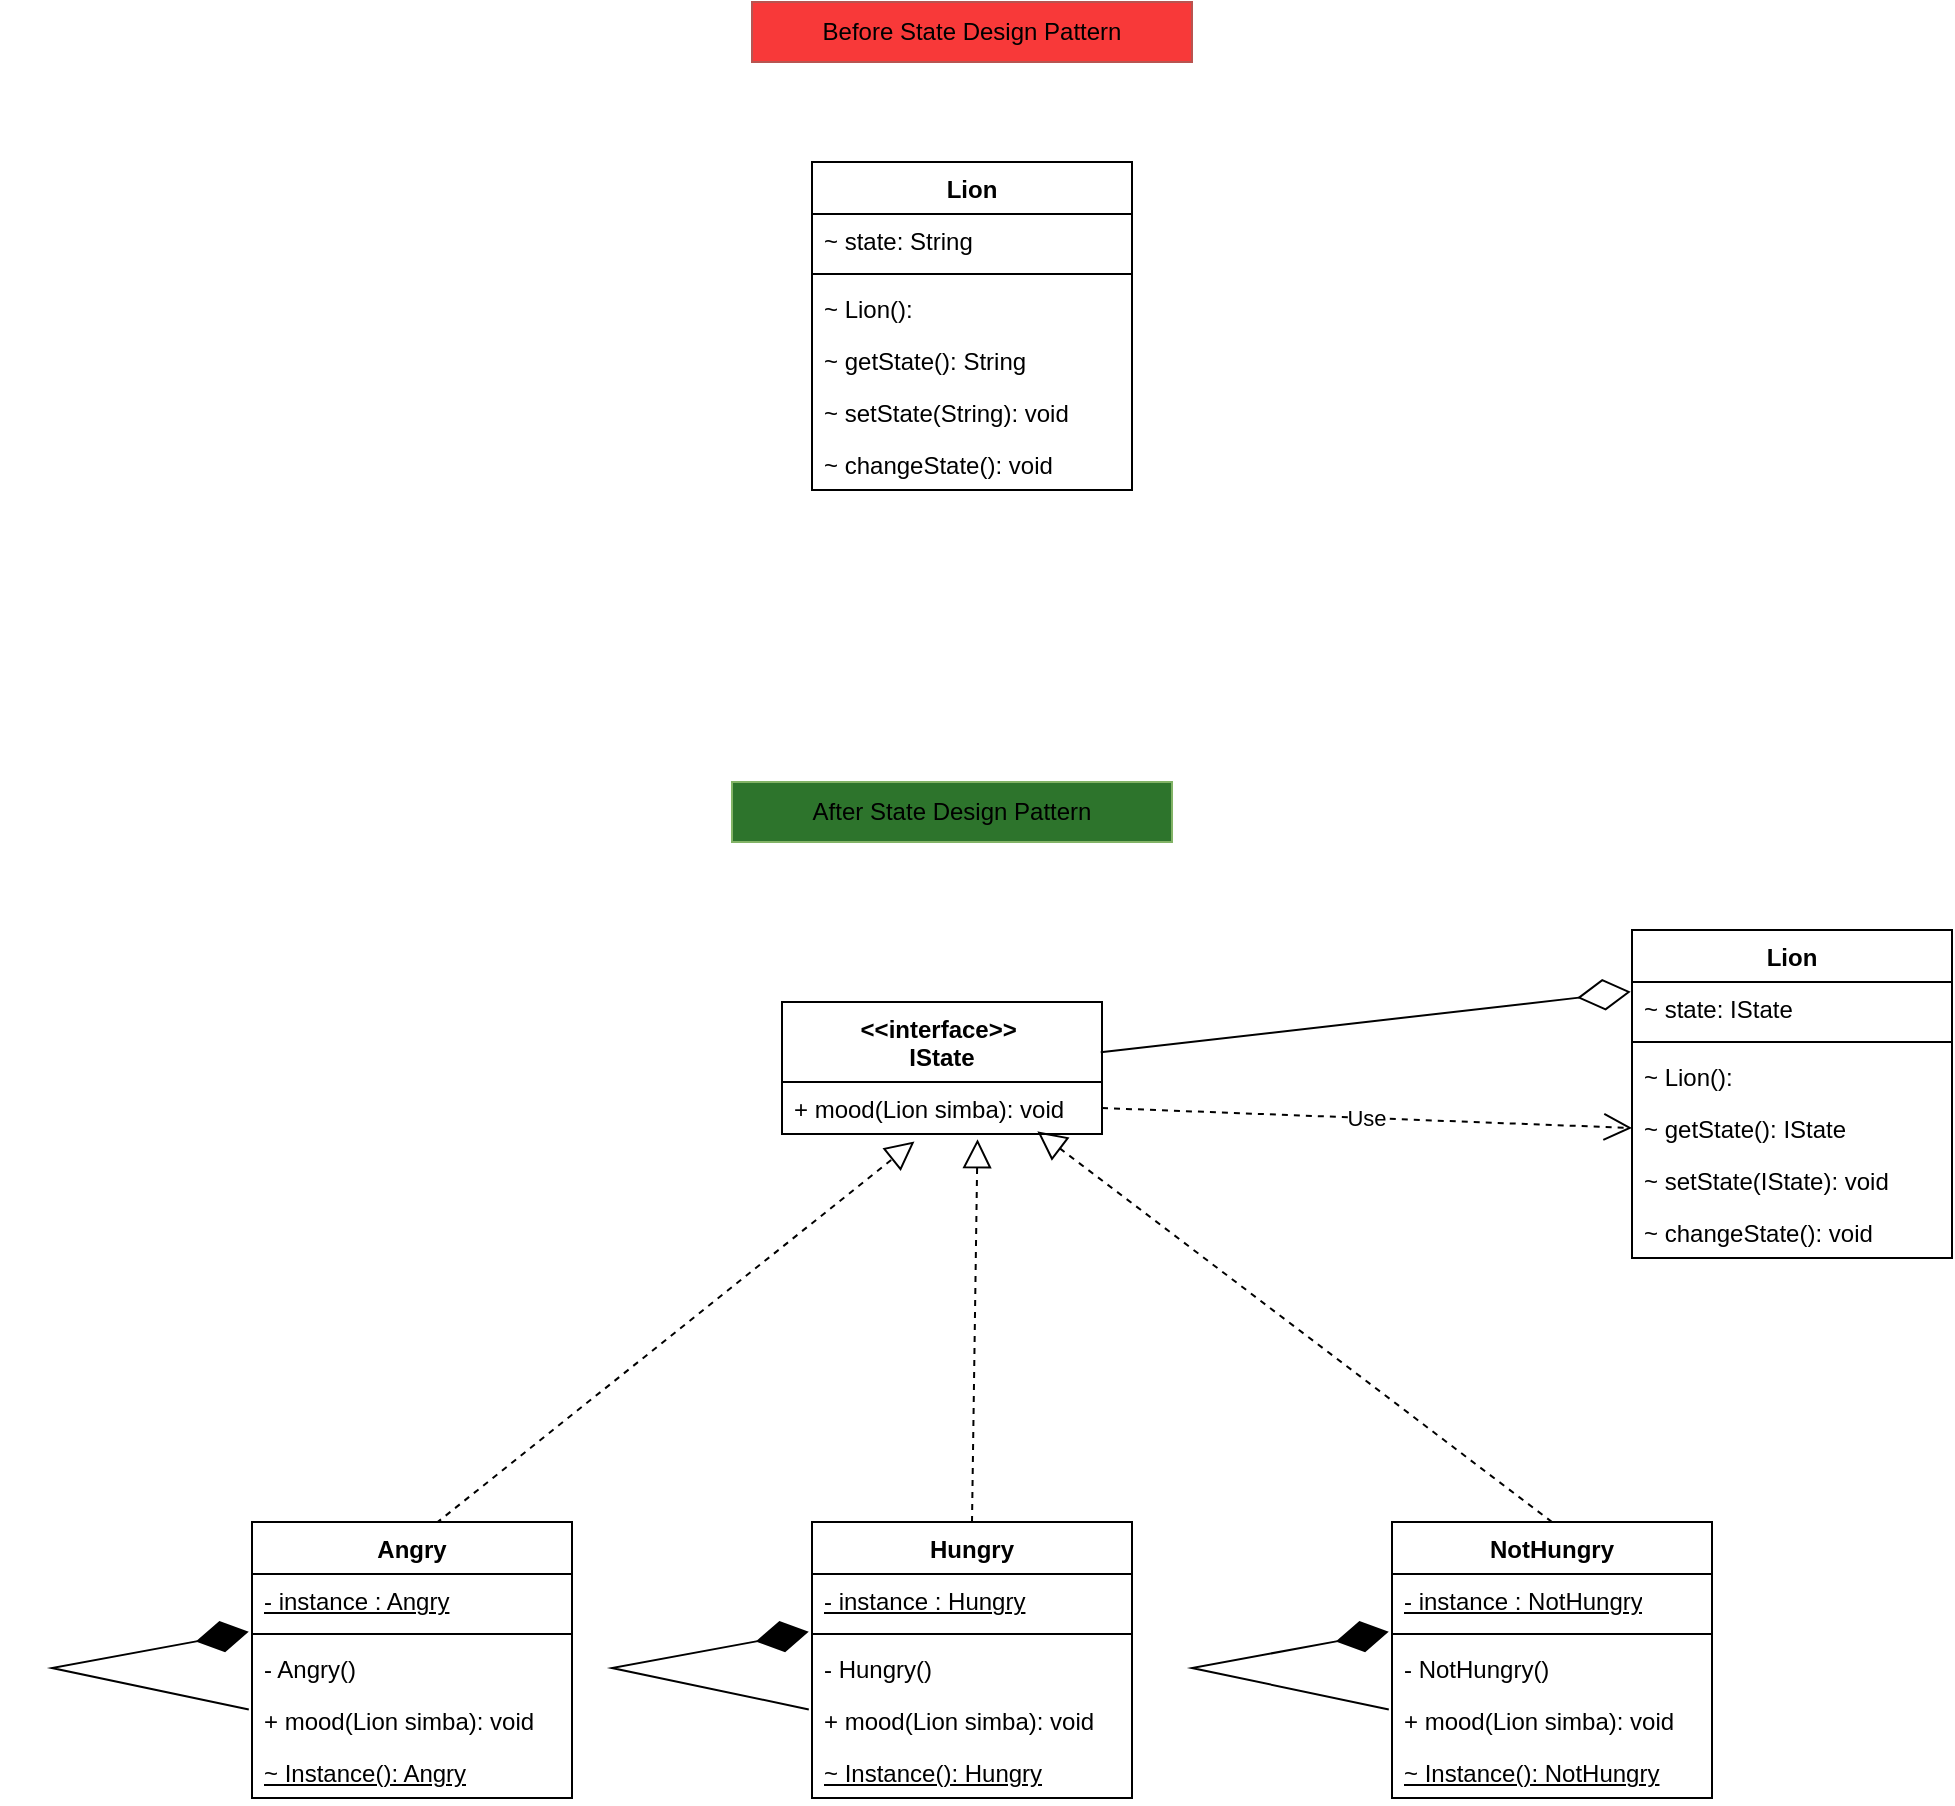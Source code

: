 <mxfile version="28.2.5">
  <diagram name="Page-1" id="xQjASvWwRrLRSbFjwTUn">
    <mxGraphModel dx="2076" dy="1231" grid="1" gridSize="10" guides="1" tooltips="1" connect="1" arrows="1" fold="1" page="1" pageScale="1" pageWidth="1169" pageHeight="1654" math="0" shadow="0">
      <root>
        <mxCell id="0" />
        <mxCell id="1" parent="0" />
        <mxCell id="s60wOimAXKAUEVSBfMwY-1" value="Lion" style="swimlane;fontStyle=1;align=center;verticalAlign=top;childLayout=stackLayout;horizontal=1;startSize=26;horizontalStack=0;resizeParent=1;resizeParentMax=0;resizeLast=0;collapsible=1;marginBottom=0;whiteSpace=wrap;html=1;" vertex="1" parent="1">
          <mxGeometry x="440" y="200" width="160" height="164" as="geometry" />
        </mxCell>
        <mxCell id="s60wOimAXKAUEVSBfMwY-2" value="~ state: String" style="text;strokeColor=none;fillColor=none;align=left;verticalAlign=top;spacingLeft=4;spacingRight=4;overflow=hidden;rotatable=0;points=[[0,0.5],[1,0.5]];portConstraint=eastwest;whiteSpace=wrap;html=1;" vertex="1" parent="s60wOimAXKAUEVSBfMwY-1">
          <mxGeometry y="26" width="160" height="26" as="geometry" />
        </mxCell>
        <mxCell id="s60wOimAXKAUEVSBfMwY-3" value="" style="line;strokeWidth=1;fillColor=none;align=left;verticalAlign=middle;spacingTop=-1;spacingLeft=3;spacingRight=3;rotatable=0;labelPosition=right;points=[];portConstraint=eastwest;strokeColor=inherit;" vertex="1" parent="s60wOimAXKAUEVSBfMwY-1">
          <mxGeometry y="52" width="160" height="8" as="geometry" />
        </mxCell>
        <mxCell id="s60wOimAXKAUEVSBfMwY-4" value="~ Lion():&amp;nbsp;" style="text;strokeColor=none;fillColor=none;align=left;verticalAlign=top;spacingLeft=4;spacingRight=4;overflow=hidden;rotatable=0;points=[[0,0.5],[1,0.5]];portConstraint=eastwest;whiteSpace=wrap;html=1;" vertex="1" parent="s60wOimAXKAUEVSBfMwY-1">
          <mxGeometry y="60" width="160" height="26" as="geometry" />
        </mxCell>
        <mxCell id="s60wOimAXKAUEVSBfMwY-5" value="~ getState(): String&amp;nbsp;" style="text;strokeColor=none;fillColor=none;align=left;verticalAlign=top;spacingLeft=4;spacingRight=4;overflow=hidden;rotatable=0;points=[[0,0.5],[1,0.5]];portConstraint=eastwest;whiteSpace=wrap;html=1;" vertex="1" parent="s60wOimAXKAUEVSBfMwY-1">
          <mxGeometry y="86" width="160" height="26" as="geometry" />
        </mxCell>
        <mxCell id="s60wOimAXKAUEVSBfMwY-6" value="~ setState(String): void&amp;nbsp;" style="text;strokeColor=none;fillColor=none;align=left;verticalAlign=top;spacingLeft=4;spacingRight=4;overflow=hidden;rotatable=0;points=[[0,0.5],[1,0.5]];portConstraint=eastwest;whiteSpace=wrap;html=1;" vertex="1" parent="s60wOimAXKAUEVSBfMwY-1">
          <mxGeometry y="112" width="160" height="26" as="geometry" />
        </mxCell>
        <mxCell id="s60wOimAXKAUEVSBfMwY-7" value="~ changeState(): void&amp;nbsp;" style="text;strokeColor=none;fillColor=none;align=left;verticalAlign=top;spacingLeft=4;spacingRight=4;overflow=hidden;rotatable=0;points=[[0,0.5],[1,0.5]];portConstraint=eastwest;whiteSpace=wrap;html=1;" vertex="1" parent="s60wOimAXKAUEVSBfMwY-1">
          <mxGeometry y="138" width="160" height="26" as="geometry" />
        </mxCell>
        <mxCell id="s60wOimAXKAUEVSBfMwY-8" value="Before State Design Pattern" style="text;html=1;align=center;verticalAlign=middle;whiteSpace=wrap;rounded=0;fillColor=#F83939;strokeColor=#b85450;" vertex="1" parent="1">
          <mxGeometry x="410" y="120" width="220" height="30" as="geometry" />
        </mxCell>
        <mxCell id="s60wOimAXKAUEVSBfMwY-9" value="After State Design Pattern" style="text;html=1;align=center;verticalAlign=middle;whiteSpace=wrap;rounded=0;fillColor=#2D742C;strokeColor=#82b366;" vertex="1" parent="1">
          <mxGeometry x="400" y="510" width="220" height="30" as="geometry" />
        </mxCell>
        <mxCell id="s60wOimAXKAUEVSBfMwY-10" value="Lion" style="swimlane;fontStyle=1;align=center;verticalAlign=top;childLayout=stackLayout;horizontal=1;startSize=26;horizontalStack=0;resizeParent=1;resizeParentMax=0;resizeLast=0;collapsible=1;marginBottom=0;whiteSpace=wrap;html=1;" vertex="1" parent="1">
          <mxGeometry x="850" y="584" width="160" height="164" as="geometry" />
        </mxCell>
        <mxCell id="s60wOimAXKAUEVSBfMwY-11" value="~ state: IState" style="text;strokeColor=none;fillColor=none;align=left;verticalAlign=top;spacingLeft=4;spacingRight=4;overflow=hidden;rotatable=0;points=[[0,0.5],[1,0.5]];portConstraint=eastwest;whiteSpace=wrap;html=1;" vertex="1" parent="s60wOimAXKAUEVSBfMwY-10">
          <mxGeometry y="26" width="160" height="26" as="geometry" />
        </mxCell>
        <mxCell id="s60wOimAXKAUEVSBfMwY-12" value="" style="line;strokeWidth=1;fillColor=none;align=left;verticalAlign=middle;spacingTop=-1;spacingLeft=3;spacingRight=3;rotatable=0;labelPosition=right;points=[];portConstraint=eastwest;strokeColor=inherit;" vertex="1" parent="s60wOimAXKAUEVSBfMwY-10">
          <mxGeometry y="52" width="160" height="8" as="geometry" />
        </mxCell>
        <mxCell id="s60wOimAXKAUEVSBfMwY-13" value="~ Lion():&amp;nbsp;" style="text;strokeColor=none;fillColor=none;align=left;verticalAlign=top;spacingLeft=4;spacingRight=4;overflow=hidden;rotatable=0;points=[[0,0.5],[1,0.5]];portConstraint=eastwest;whiteSpace=wrap;html=1;" vertex="1" parent="s60wOimAXKAUEVSBfMwY-10">
          <mxGeometry y="60" width="160" height="26" as="geometry" />
        </mxCell>
        <mxCell id="s60wOimAXKAUEVSBfMwY-14" value="~ getState(): IState" style="text;strokeColor=none;fillColor=none;align=left;verticalAlign=top;spacingLeft=4;spacingRight=4;overflow=hidden;rotatable=0;points=[[0,0.5],[1,0.5]];portConstraint=eastwest;whiteSpace=wrap;html=1;" vertex="1" parent="s60wOimAXKAUEVSBfMwY-10">
          <mxGeometry y="86" width="160" height="26" as="geometry" />
        </mxCell>
        <mxCell id="s60wOimAXKAUEVSBfMwY-15" value="~ setState(IState): void&amp;nbsp;" style="text;strokeColor=none;fillColor=none;align=left;verticalAlign=top;spacingLeft=4;spacingRight=4;overflow=hidden;rotatable=0;points=[[0,0.5],[1,0.5]];portConstraint=eastwest;whiteSpace=wrap;html=1;" vertex="1" parent="s60wOimAXKAUEVSBfMwY-10">
          <mxGeometry y="112" width="160" height="26" as="geometry" />
        </mxCell>
        <mxCell id="s60wOimAXKAUEVSBfMwY-16" value="~ changeState(): void&amp;nbsp;" style="text;strokeColor=none;fillColor=none;align=left;verticalAlign=top;spacingLeft=4;spacingRight=4;overflow=hidden;rotatable=0;points=[[0,0.5],[1,0.5]];portConstraint=eastwest;whiteSpace=wrap;html=1;" vertex="1" parent="s60wOimAXKAUEVSBfMwY-10">
          <mxGeometry y="138" width="160" height="26" as="geometry" />
        </mxCell>
        <mxCell id="s60wOimAXKAUEVSBfMwY-17" value="&amp;lt;&amp;lt;interface&amp;gt;&amp;gt;&amp;nbsp;&lt;div&gt;IState&lt;/div&gt;" style="swimlane;fontStyle=1;align=center;verticalAlign=top;childLayout=stackLayout;horizontal=1;startSize=40;horizontalStack=0;resizeParent=1;resizeParentMax=0;resizeLast=0;collapsible=1;marginBottom=0;whiteSpace=wrap;html=1;" vertex="1" parent="1">
          <mxGeometry x="425" y="620" width="160" height="66" as="geometry" />
        </mxCell>
        <mxCell id="s60wOimAXKAUEVSBfMwY-18" value="+ mood(Lion simba): void" style="text;strokeColor=none;fillColor=none;align=left;verticalAlign=top;spacingLeft=4;spacingRight=4;overflow=hidden;rotatable=0;points=[[0,0.5],[1,0.5]];portConstraint=eastwest;whiteSpace=wrap;html=1;" vertex="1" parent="s60wOimAXKAUEVSBfMwY-17">
          <mxGeometry y="40" width="160" height="26" as="geometry" />
        </mxCell>
        <mxCell id="s60wOimAXKAUEVSBfMwY-26" value="" style="endArrow=block;dashed=1;endFill=0;endSize=12;html=1;rounded=0;exitX=0.576;exitY=0.004;exitDx=0;exitDy=0;exitPerimeter=0;entryX=0.414;entryY=1.143;entryDx=0;entryDy=0;entryPerimeter=0;" edge="1" parent="1" source="s60wOimAXKAUEVSBfMwY-29" target="s60wOimAXKAUEVSBfMwY-18">
          <mxGeometry width="160" relative="1" as="geometry">
            <mxPoint x="148.48" y="747.14" as="sourcePoint" />
            <mxPoint x="330" y="710" as="targetPoint" />
          </mxGeometry>
        </mxCell>
        <mxCell id="s60wOimAXKAUEVSBfMwY-27" value="" style="endArrow=block;dashed=1;endFill=0;endSize=12;html=1;rounded=0;exitX=0.5;exitY=0;exitDx=0;exitDy=0;entryX=0.611;entryY=1.099;entryDx=0;entryDy=0;entryPerimeter=0;" edge="1" parent="1" source="s60wOimAXKAUEVSBfMwY-45" target="s60wOimAXKAUEVSBfMwY-18">
          <mxGeometry width="160" relative="1" as="geometry">
            <mxPoint x="500" y="892" as="sourcePoint" />
            <mxPoint x="261" y="690" as="targetPoint" />
          </mxGeometry>
        </mxCell>
        <mxCell id="s60wOimAXKAUEVSBfMwY-28" value="" style="endArrow=diamondThin;endFill=0;endSize=24;html=1;rounded=0;entryX=-0.004;entryY=0.187;entryDx=0;entryDy=0;entryPerimeter=0;exitX=0.996;exitY=0.381;exitDx=0;exitDy=0;exitPerimeter=0;" edge="1" parent="1" source="s60wOimAXKAUEVSBfMwY-17" target="s60wOimAXKAUEVSBfMwY-11">
          <mxGeometry width="160" relative="1" as="geometry">
            <mxPoint x="270" y="710" as="sourcePoint" />
            <mxPoint x="430" y="710" as="targetPoint" />
          </mxGeometry>
        </mxCell>
        <mxCell id="s60wOimAXKAUEVSBfMwY-29" value="Angry" style="swimlane;fontStyle=1;align=center;verticalAlign=top;childLayout=stackLayout;horizontal=1;startSize=26;horizontalStack=0;resizeParent=1;resizeParentMax=0;resizeLast=0;collapsible=1;marginBottom=0;whiteSpace=wrap;html=1;" vertex="1" parent="1">
          <mxGeometry x="160" y="880" width="160" height="138" as="geometry" />
        </mxCell>
        <mxCell id="s60wOimAXKAUEVSBfMwY-30" value="&lt;u&gt;- instance : Angry&lt;/u&gt;" style="text;strokeColor=none;fillColor=none;align=left;verticalAlign=top;spacingLeft=4;spacingRight=4;overflow=hidden;rotatable=0;points=[[0,0.5],[1,0.5]];portConstraint=eastwest;whiteSpace=wrap;html=1;" vertex="1" parent="s60wOimAXKAUEVSBfMwY-29">
          <mxGeometry y="26" width="160" height="26" as="geometry" />
        </mxCell>
        <mxCell id="s60wOimAXKAUEVSBfMwY-31" value="" style="line;strokeWidth=1;fillColor=none;align=left;verticalAlign=middle;spacingTop=-1;spacingLeft=3;spacingRight=3;rotatable=0;labelPosition=right;points=[];portConstraint=eastwest;strokeColor=inherit;" vertex="1" parent="s60wOimAXKAUEVSBfMwY-29">
          <mxGeometry y="52" width="160" height="8" as="geometry" />
        </mxCell>
        <mxCell id="s60wOimAXKAUEVSBfMwY-32" value="- Angry()" style="text;strokeColor=none;fillColor=none;align=left;verticalAlign=top;spacingLeft=4;spacingRight=4;overflow=hidden;rotatable=0;points=[[0,0.5],[1,0.5]];portConstraint=eastwest;whiteSpace=wrap;html=1;" vertex="1" parent="s60wOimAXKAUEVSBfMwY-29">
          <mxGeometry y="60" width="160" height="26" as="geometry" />
        </mxCell>
        <mxCell id="s60wOimAXKAUEVSBfMwY-33" value="+ mood(Lion simba): void" style="text;strokeColor=none;fillColor=none;align=left;verticalAlign=top;spacingLeft=4;spacingRight=4;overflow=hidden;rotatable=0;points=[[0,0.5],[1,0.5]];portConstraint=eastwest;whiteSpace=wrap;html=1;" vertex="1" parent="s60wOimAXKAUEVSBfMwY-29">
          <mxGeometry y="86" width="160" height="26" as="geometry" />
        </mxCell>
        <mxCell id="s60wOimAXKAUEVSBfMwY-34" value="&lt;u&gt;~ Instance(): Angry&lt;/u&gt;" style="text;strokeColor=none;fillColor=none;align=left;verticalAlign=top;spacingLeft=4;spacingRight=4;overflow=hidden;rotatable=0;points=[[0,0.5],[1,0.5]];portConstraint=eastwest;whiteSpace=wrap;html=1;" vertex="1" parent="s60wOimAXKAUEVSBfMwY-29">
          <mxGeometry y="112" width="160" height="26" as="geometry" />
        </mxCell>
        <mxCell id="s60wOimAXKAUEVSBfMwY-35" value="" style="endArrow=diamondThin;endFill=1;endSize=24;html=1;rounded=0;entryX=-0.01;entryY=-0.198;entryDx=0;entryDy=0;exitX=-0.01;exitY=0.297;exitDx=0;exitDy=0;entryPerimeter=0;exitPerimeter=0;" edge="1" parent="s60wOimAXKAUEVSBfMwY-29" source="s60wOimAXKAUEVSBfMwY-33" target="s60wOimAXKAUEVSBfMwY-32">
          <mxGeometry width="160" relative="1" as="geometry">
            <mxPoint x="235" y="172" as="sourcePoint" />
            <mxPoint x="325" y="132" as="targetPoint" />
            <Array as="points">
              <mxPoint x="-100" y="73" />
            </Array>
          </mxGeometry>
        </mxCell>
        <mxCell id="s60wOimAXKAUEVSBfMwY-36" value="Use" style="endArrow=open;endSize=12;dashed=1;html=1;rounded=0;exitX=1;exitY=0.5;exitDx=0;exitDy=0;entryX=0;entryY=0.5;entryDx=0;entryDy=0;" edge="1" parent="1" source="s60wOimAXKAUEVSBfMwY-18" target="s60wOimAXKAUEVSBfMwY-14">
          <mxGeometry width="160" relative="1" as="geometry">
            <mxPoint x="319" y="898" as="sourcePoint" />
            <mxPoint x="540" y="670" as="targetPoint" />
          </mxGeometry>
        </mxCell>
        <mxCell id="s60wOimAXKAUEVSBfMwY-44" value="" style="endArrow=block;dashed=1;endFill=0;endSize=12;html=1;rounded=0;exitX=0.5;exitY=0;exitDx=0;exitDy=0;entryX=0.798;entryY=0.949;entryDx=0;entryDy=0;entryPerimeter=0;" edge="1" parent="1" source="s60wOimAXKAUEVSBfMwY-52" target="s60wOimAXKAUEVSBfMwY-18">
          <mxGeometry width="160" relative="1" as="geometry">
            <mxPoint x="800" y="900" as="sourcePoint" />
            <mxPoint x="620" y="960" as="targetPoint" />
          </mxGeometry>
        </mxCell>
        <mxCell id="s60wOimAXKAUEVSBfMwY-45" value="Hungry" style="swimlane;fontStyle=1;align=center;verticalAlign=top;childLayout=stackLayout;horizontal=1;startSize=26;horizontalStack=0;resizeParent=1;resizeParentMax=0;resizeLast=0;collapsible=1;marginBottom=0;whiteSpace=wrap;html=1;" vertex="1" parent="1">
          <mxGeometry x="440" y="880" width="160" height="138" as="geometry" />
        </mxCell>
        <mxCell id="s60wOimAXKAUEVSBfMwY-46" value="&lt;u&gt;- instance : Hungry&lt;/u&gt;" style="text;strokeColor=none;fillColor=none;align=left;verticalAlign=top;spacingLeft=4;spacingRight=4;overflow=hidden;rotatable=0;points=[[0,0.5],[1,0.5]];portConstraint=eastwest;whiteSpace=wrap;html=1;" vertex="1" parent="s60wOimAXKAUEVSBfMwY-45">
          <mxGeometry y="26" width="160" height="26" as="geometry" />
        </mxCell>
        <mxCell id="s60wOimAXKAUEVSBfMwY-47" value="" style="line;strokeWidth=1;fillColor=none;align=left;verticalAlign=middle;spacingTop=-1;spacingLeft=3;spacingRight=3;rotatable=0;labelPosition=right;points=[];portConstraint=eastwest;strokeColor=inherit;" vertex="1" parent="s60wOimAXKAUEVSBfMwY-45">
          <mxGeometry y="52" width="160" height="8" as="geometry" />
        </mxCell>
        <mxCell id="s60wOimAXKAUEVSBfMwY-48" value="- Hungry()" style="text;strokeColor=none;fillColor=none;align=left;verticalAlign=top;spacingLeft=4;spacingRight=4;overflow=hidden;rotatable=0;points=[[0,0.5],[1,0.5]];portConstraint=eastwest;whiteSpace=wrap;html=1;" vertex="1" parent="s60wOimAXKAUEVSBfMwY-45">
          <mxGeometry y="60" width="160" height="26" as="geometry" />
        </mxCell>
        <mxCell id="s60wOimAXKAUEVSBfMwY-49" value="+ mood(Lion simba): void" style="text;strokeColor=none;fillColor=none;align=left;verticalAlign=top;spacingLeft=4;spacingRight=4;overflow=hidden;rotatable=0;points=[[0,0.5],[1,0.5]];portConstraint=eastwest;whiteSpace=wrap;html=1;" vertex="1" parent="s60wOimAXKAUEVSBfMwY-45">
          <mxGeometry y="86" width="160" height="26" as="geometry" />
        </mxCell>
        <mxCell id="s60wOimAXKAUEVSBfMwY-50" value="&lt;u&gt;~ Instance(): Hungry&lt;/u&gt;" style="text;strokeColor=none;fillColor=none;align=left;verticalAlign=top;spacingLeft=4;spacingRight=4;overflow=hidden;rotatable=0;points=[[0,0.5],[1,0.5]];portConstraint=eastwest;whiteSpace=wrap;html=1;" vertex="1" parent="s60wOimAXKAUEVSBfMwY-45">
          <mxGeometry y="112" width="160" height="26" as="geometry" />
        </mxCell>
        <mxCell id="s60wOimAXKAUEVSBfMwY-51" value="" style="endArrow=diamondThin;endFill=1;endSize=24;html=1;rounded=0;entryX=-0.01;entryY=-0.198;entryDx=0;entryDy=0;exitX=-0.01;exitY=0.297;exitDx=0;exitDy=0;entryPerimeter=0;exitPerimeter=0;" edge="1" parent="s60wOimAXKAUEVSBfMwY-45" source="s60wOimAXKAUEVSBfMwY-49" target="s60wOimAXKAUEVSBfMwY-48">
          <mxGeometry width="160" relative="1" as="geometry">
            <mxPoint x="235" y="172" as="sourcePoint" />
            <mxPoint x="325" y="132" as="targetPoint" />
            <Array as="points">
              <mxPoint x="-100" y="73" />
            </Array>
          </mxGeometry>
        </mxCell>
        <mxCell id="s60wOimAXKAUEVSBfMwY-52" value="NotHungry" style="swimlane;fontStyle=1;align=center;verticalAlign=top;childLayout=stackLayout;horizontal=1;startSize=26;horizontalStack=0;resizeParent=1;resizeParentMax=0;resizeLast=0;collapsible=1;marginBottom=0;whiteSpace=wrap;html=1;" vertex="1" parent="1">
          <mxGeometry x="730" y="880" width="160" height="138" as="geometry" />
        </mxCell>
        <mxCell id="s60wOimAXKAUEVSBfMwY-53" value="&lt;u&gt;- instance : NotHungry&lt;/u&gt;" style="text;strokeColor=none;fillColor=none;align=left;verticalAlign=top;spacingLeft=4;spacingRight=4;overflow=hidden;rotatable=0;points=[[0,0.5],[1,0.5]];portConstraint=eastwest;whiteSpace=wrap;html=1;" vertex="1" parent="s60wOimAXKAUEVSBfMwY-52">
          <mxGeometry y="26" width="160" height="26" as="geometry" />
        </mxCell>
        <mxCell id="s60wOimAXKAUEVSBfMwY-54" value="" style="line;strokeWidth=1;fillColor=none;align=left;verticalAlign=middle;spacingTop=-1;spacingLeft=3;spacingRight=3;rotatable=0;labelPosition=right;points=[];portConstraint=eastwest;strokeColor=inherit;" vertex="1" parent="s60wOimAXKAUEVSBfMwY-52">
          <mxGeometry y="52" width="160" height="8" as="geometry" />
        </mxCell>
        <mxCell id="s60wOimAXKAUEVSBfMwY-55" value="- NotHungry()" style="text;strokeColor=none;fillColor=none;align=left;verticalAlign=top;spacingLeft=4;spacingRight=4;overflow=hidden;rotatable=0;points=[[0,0.5],[1,0.5]];portConstraint=eastwest;whiteSpace=wrap;html=1;" vertex="1" parent="s60wOimAXKAUEVSBfMwY-52">
          <mxGeometry y="60" width="160" height="26" as="geometry" />
        </mxCell>
        <mxCell id="s60wOimAXKAUEVSBfMwY-56" value="+ mood(Lion simba): void" style="text;strokeColor=none;fillColor=none;align=left;verticalAlign=top;spacingLeft=4;spacingRight=4;overflow=hidden;rotatable=0;points=[[0,0.5],[1,0.5]];portConstraint=eastwest;whiteSpace=wrap;html=1;" vertex="1" parent="s60wOimAXKAUEVSBfMwY-52">
          <mxGeometry y="86" width="160" height="26" as="geometry" />
        </mxCell>
        <mxCell id="s60wOimAXKAUEVSBfMwY-57" value="&lt;u&gt;~ Instance(): NotHungry&lt;/u&gt;" style="text;strokeColor=none;fillColor=none;align=left;verticalAlign=top;spacingLeft=4;spacingRight=4;overflow=hidden;rotatable=0;points=[[0,0.5],[1,0.5]];portConstraint=eastwest;whiteSpace=wrap;html=1;" vertex="1" parent="s60wOimAXKAUEVSBfMwY-52">
          <mxGeometry y="112" width="160" height="26" as="geometry" />
        </mxCell>
        <mxCell id="s60wOimAXKAUEVSBfMwY-58" value="" style="endArrow=diamondThin;endFill=1;endSize=24;html=1;rounded=0;entryX=-0.01;entryY=-0.198;entryDx=0;entryDy=0;exitX=-0.01;exitY=0.297;exitDx=0;exitDy=0;entryPerimeter=0;exitPerimeter=0;" edge="1" parent="s60wOimAXKAUEVSBfMwY-52" source="s60wOimAXKAUEVSBfMwY-56" target="s60wOimAXKAUEVSBfMwY-55">
          <mxGeometry width="160" relative="1" as="geometry">
            <mxPoint x="235" y="172" as="sourcePoint" />
            <mxPoint x="325" y="132" as="targetPoint" />
            <Array as="points">
              <mxPoint x="-100" y="73" />
            </Array>
          </mxGeometry>
        </mxCell>
      </root>
    </mxGraphModel>
  </diagram>
</mxfile>
